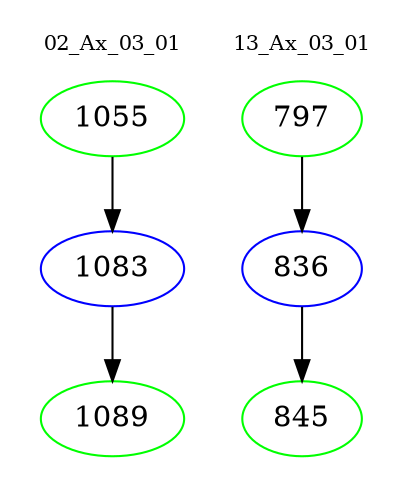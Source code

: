 digraph{
subgraph cluster_0 {
color = white
label = "02_Ax_03_01";
fontsize=10;
T0_1055 [label="1055", color="green"]
T0_1055 -> T0_1083 [color="black"]
T0_1083 [label="1083", color="blue"]
T0_1083 -> T0_1089 [color="black"]
T0_1089 [label="1089", color="green"]
}
subgraph cluster_1 {
color = white
label = "13_Ax_03_01";
fontsize=10;
T1_797 [label="797", color="green"]
T1_797 -> T1_836 [color="black"]
T1_836 [label="836", color="blue"]
T1_836 -> T1_845 [color="black"]
T1_845 [label="845", color="green"]
}
}
